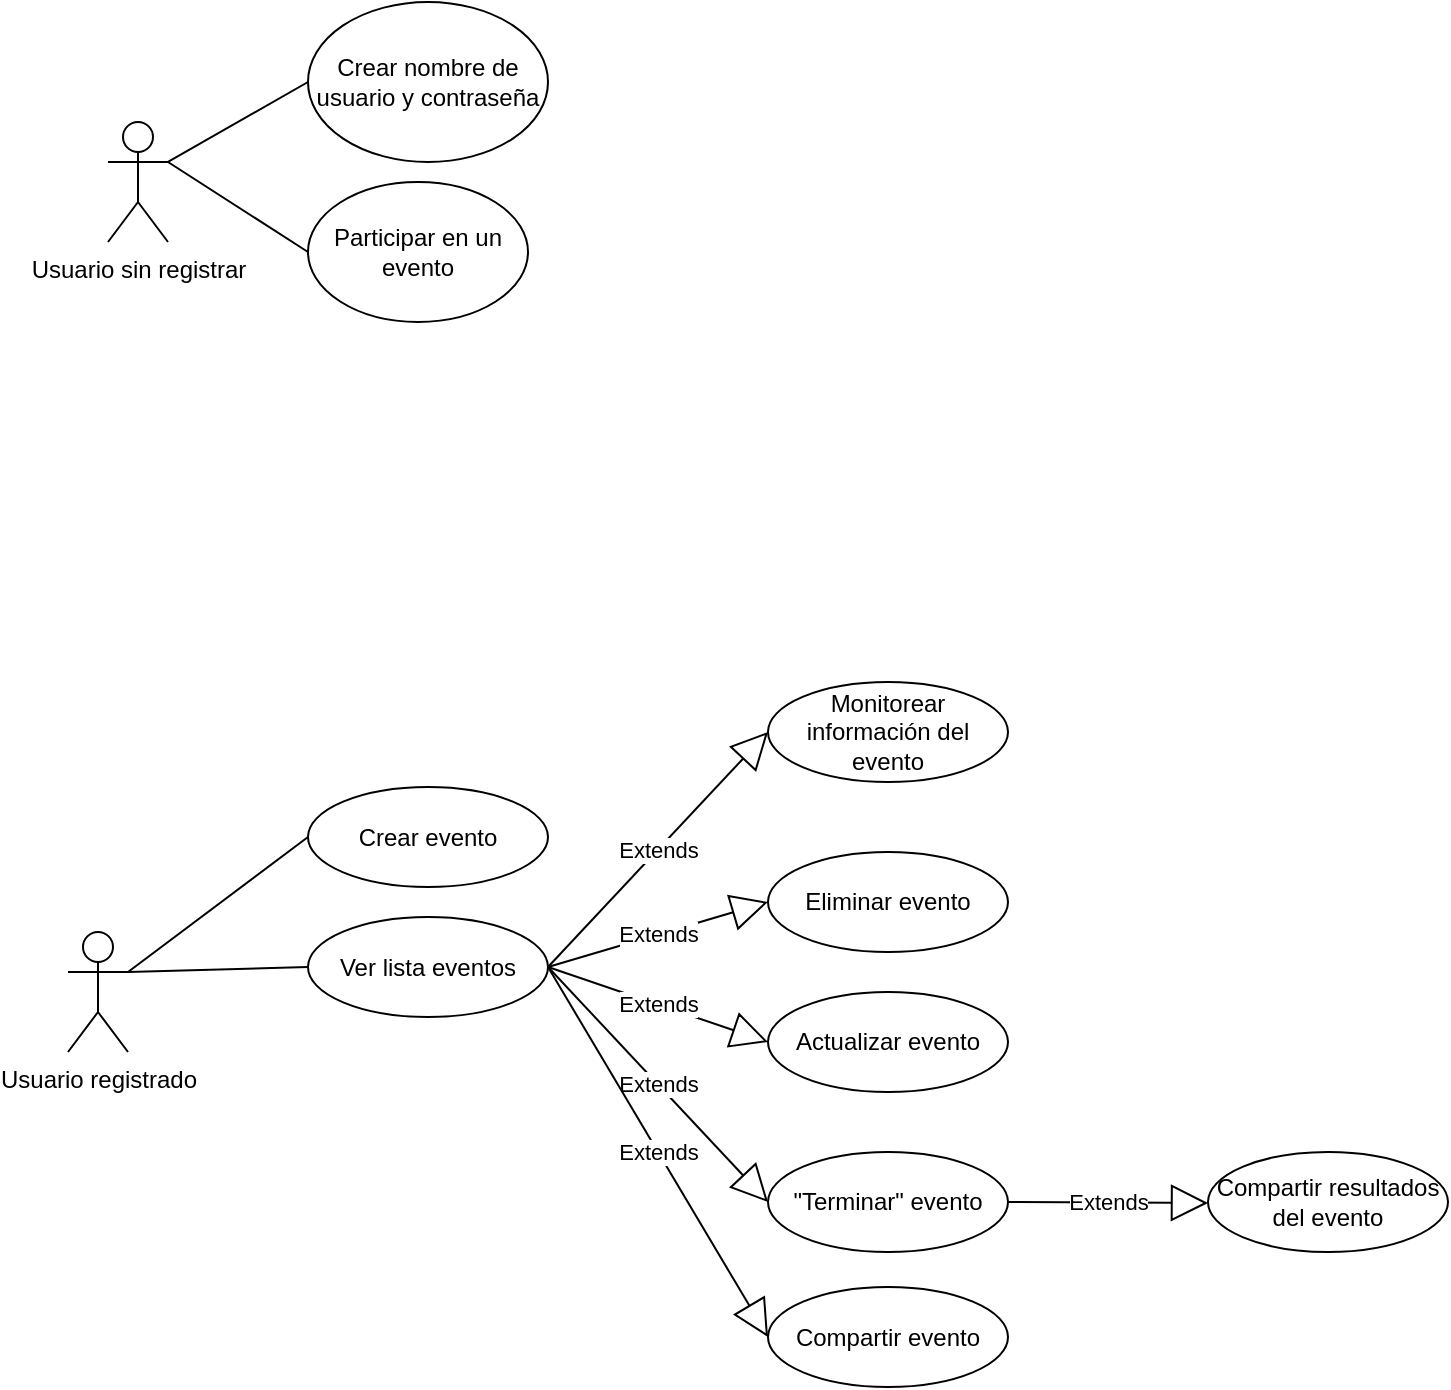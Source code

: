 <mxfile version="14.2.7" type="device" pages="2"><diagram name="Case Diagram" id="42789a77-a242-8287-6e28-9cd8cfd52e62"><mxGraphModel dx="946" dy="620" grid="1" gridSize="10" guides="1" tooltips="1" connect="1" arrows="1" fold="1" page="1" pageScale="1" pageWidth="1100" pageHeight="850" background="#ffffff" math="0" shadow="0"><root><mxCell id="0"/><mxCell id="1" parent="0"/><mxCell id="-mq9P152cLsMuPxio5o3-1" value="Usuario registrado" style="shape=umlActor;verticalLabelPosition=bottom;verticalAlign=top;html=1;outlineConnect=0;" vertex="1" parent="1"><mxGeometry x="150" y="535" width="30" height="60" as="geometry"/></mxCell><mxCell id="-mq9P152cLsMuPxio5o3-2" value="Crear nombre de usuario y contraseña" style="ellipse;whiteSpace=wrap;html=1;" vertex="1" parent="1"><mxGeometry x="270" y="70" width="120" height="80" as="geometry"/></mxCell><mxCell id="-mq9P152cLsMuPxio5o3-5" value="Usuario sin registrar" style="shape=umlActor;verticalLabelPosition=bottom;verticalAlign=top;html=1;outlineConnect=0;" vertex="1" parent="1"><mxGeometry x="170" y="130" width="30" height="60" as="geometry"/></mxCell><mxCell id="-mq9P152cLsMuPxio5o3-8" value="Crear evento" style="ellipse;whiteSpace=wrap;html=1;" vertex="1" parent="1"><mxGeometry x="270" y="462.5" width="120" height="50" as="geometry"/></mxCell><mxCell id="-mq9P152cLsMuPxio5o3-11" value="Participar en un evento" style="ellipse;whiteSpace=wrap;html=1;" vertex="1" parent="1"><mxGeometry x="270" y="160" width="110" height="70" as="geometry"/></mxCell><mxCell id="-mq9P152cLsMuPxio5o3-12" value="Ver lista eventos" style="ellipse;whiteSpace=wrap;html=1;" vertex="1" parent="1"><mxGeometry x="270" y="527.5" width="120" height="50" as="geometry"/></mxCell><mxCell id="-mq9P152cLsMuPxio5o3-15" value="Eliminar evento" style="ellipse;whiteSpace=wrap;html=1;" vertex="1" parent="1"><mxGeometry x="500" y="495" width="120" height="50" as="geometry"/></mxCell><mxCell id="-mq9P152cLsMuPxio5o3-16" value="Actualizar evento" style="ellipse;whiteSpace=wrap;html=1;" vertex="1" parent="1"><mxGeometry x="500" y="565" width="120" height="50" as="geometry"/></mxCell><mxCell id="-mq9P152cLsMuPxio5o3-17" value="&quot;Terminar&quot; evento" style="ellipse;whiteSpace=wrap;html=1;" vertex="1" parent="1"><mxGeometry x="500" y="645" width="120" height="50" as="geometry"/></mxCell><mxCell id="-mq9P152cLsMuPxio5o3-19" value="" style="endArrow=none;html=1;entryX=0;entryY=0.5;entryDx=0;entryDy=0;exitX=1;exitY=0.333;exitDx=0;exitDy=0;exitPerimeter=0;" edge="1" parent="1" source="-mq9P152cLsMuPxio5o3-1" target="-mq9P152cLsMuPxio5o3-8"><mxGeometry width="50" height="50" relative="1" as="geometry"><mxPoint x="90" y="540" as="sourcePoint"/><mxPoint x="140" y="490" as="targetPoint"/></mxGeometry></mxCell><mxCell id="-mq9P152cLsMuPxio5o3-20" value="" style="endArrow=none;html=1;exitX=1;exitY=0.333;exitDx=0;exitDy=0;exitPerimeter=0;entryX=0;entryY=0.5;entryDx=0;entryDy=0;" edge="1" parent="1" source="-mq9P152cLsMuPxio5o3-1" target="-mq9P152cLsMuPxio5o3-12"><mxGeometry width="50" height="50" relative="1" as="geometry"><mxPoint x="490" y="520" as="sourcePoint"/><mxPoint x="540" y="470" as="targetPoint"/></mxGeometry></mxCell><mxCell id="-mq9P152cLsMuPxio5o3-25" value="Extends" style="endArrow=block;endSize=16;endFill=0;html=1;exitX=1;exitY=0.5;exitDx=0;exitDy=0;entryX=0;entryY=0.5;entryDx=0;entryDy=0;" edge="1" parent="1" source="-mq9P152cLsMuPxio5o3-12" target="-mq9P152cLsMuPxio5o3-26"><mxGeometry width="160" relative="1" as="geometry"><mxPoint x="440" y="582.5" as="sourcePoint"/><mxPoint x="600" y="582.5" as="targetPoint"/></mxGeometry></mxCell><mxCell id="-mq9P152cLsMuPxio5o3-26" value="Monitorear información del evento" style="ellipse;whiteSpace=wrap;html=1;" vertex="1" parent="1"><mxGeometry x="500" y="410" width="120" height="50" as="geometry"/></mxCell><mxCell id="-mq9P152cLsMuPxio5o3-27" value="Extends" style="endArrow=block;endSize=16;endFill=0;html=1;exitX=1;exitY=0.5;exitDx=0;exitDy=0;entryX=0;entryY=0.5;entryDx=0;entryDy=0;" edge="1" parent="1" source="-mq9P152cLsMuPxio5o3-12" target="-mq9P152cLsMuPxio5o3-15"><mxGeometry width="160" relative="1" as="geometry"><mxPoint x="400" y="562.5" as="sourcePoint"/><mxPoint x="480" y="522.5" as="targetPoint"/></mxGeometry></mxCell><mxCell id="-mq9P152cLsMuPxio5o3-28" value="Extends" style="endArrow=block;endSize=16;endFill=0;html=1;entryX=0;entryY=0.5;entryDx=0;entryDy=0;" edge="1" parent="1" target="-mq9P152cLsMuPxio5o3-16"><mxGeometry width="160" relative="1" as="geometry"><mxPoint x="390" y="552.5" as="sourcePoint"/><mxPoint x="480" y="492.5" as="targetPoint"/></mxGeometry></mxCell><mxCell id="-mq9P152cLsMuPxio5o3-29" value="Extends" style="endArrow=block;endSize=16;endFill=0;html=1;exitX=1;exitY=0.5;exitDx=0;exitDy=0;entryX=0;entryY=0.5;entryDx=0;entryDy=0;" edge="1" parent="1" source="-mq9P152cLsMuPxio5o3-12" target="-mq9P152cLsMuPxio5o3-17"><mxGeometry width="160" relative="1" as="geometry"><mxPoint x="410" y="572.5" as="sourcePoint"/><mxPoint x="490" y="502.5" as="targetPoint"/></mxGeometry></mxCell><mxCell id="-mq9P152cLsMuPxio5o3-30" value="Compartir evento" style="ellipse;whiteSpace=wrap;html=1;" vertex="1" parent="1"><mxGeometry x="500" y="712.5" width="120" height="50" as="geometry"/></mxCell><mxCell id="-mq9P152cLsMuPxio5o3-31" value="Extends" style="endArrow=block;endSize=16;endFill=0;html=1;exitX=1;exitY=0.5;exitDx=0;exitDy=0;entryX=0;entryY=0.5;entryDx=0;entryDy=0;" edge="1" parent="1" source="-mq9P152cLsMuPxio5o3-12" target="-mq9P152cLsMuPxio5o3-30"><mxGeometry width="160" relative="1" as="geometry"><mxPoint x="400" y="562.5" as="sourcePoint"/><mxPoint x="510" y="680" as="targetPoint"/></mxGeometry></mxCell><mxCell id="-mq9P152cLsMuPxio5o3-32" value="Extends" style="endArrow=block;endSize=16;endFill=0;html=1;exitX=1;exitY=0.5;exitDx=0;exitDy=0;" edge="1" parent="1" source="-mq9P152cLsMuPxio5o3-17"><mxGeometry width="160" relative="1" as="geometry"><mxPoint x="720" y="540" as="sourcePoint"/><mxPoint x="720" y="670.5" as="targetPoint"/></mxGeometry></mxCell><mxCell id="-mq9P152cLsMuPxio5o3-33" value="Compartir resultados del evento" style="ellipse;whiteSpace=wrap;html=1;" vertex="1" parent="1"><mxGeometry x="720" y="645" width="120" height="50" as="geometry"/></mxCell><mxCell id="-mq9P152cLsMuPxio5o3-34" value="" style="endArrow=none;html=1;entryX=0;entryY=0.5;entryDx=0;entryDy=0;exitX=1;exitY=0.333;exitDx=0;exitDy=0;exitPerimeter=0;" edge="1" parent="1" source="-mq9P152cLsMuPxio5o3-5" target="-mq9P152cLsMuPxio5o3-2"><mxGeometry width="50" height="50" relative="1" as="geometry"><mxPoint x="190" y="565" as="sourcePoint"/><mxPoint x="280" y="497.5" as="targetPoint"/></mxGeometry></mxCell><mxCell id="-mq9P152cLsMuPxio5o3-35" value="" style="endArrow=none;html=1;entryX=0;entryY=0.5;entryDx=0;entryDy=0;" edge="1" parent="1" target="-mq9P152cLsMuPxio5o3-11"><mxGeometry width="50" height="50" relative="1" as="geometry"><mxPoint x="200" y="150" as="sourcePoint"/><mxPoint x="280" y="497.5" as="targetPoint"/></mxGeometry></mxCell></root></mxGraphModel></diagram><diagram id="9Cw-mqvdOs1Mie2th5Im" name="Activity Diagram"><mxGraphModel dx="1351" dy="886" grid="1" gridSize="10" guides="1" tooltips="1" connect="1" arrows="1" fold="1" page="1" pageScale="1" pageWidth="850" pageHeight="1100" math="0" shadow="0"><root><mxCell id="wjtSLorc3IJuASH-a26B-0"/><mxCell id="wjtSLorc3IJuASH-a26B-1" parent="wjtSLorc3IJuASH-a26B-0"/><mxCell id="wjtSLorc3IJuASH-a26B-2" value="&lt;p style=&quot;margin: 0px ; margin-top: 4px ; margin-left: 10px ; text-align: left&quot;&gt;&lt;b&gt;act&lt;/b&gt;&amp;nbsp;CreateEvent&lt;/p&gt;" style="html=1;shape=mxgraph.sysml.package;align=left;spacingLeft=5;verticalAlign=top;spacingTop=-3;labelX=135;html=1;overflow=fill;" vertex="1" parent="wjtSLorc3IJuASH-a26B-1"><mxGeometry x="120" y="130" width="850" height="1070" as="geometry"/></mxCell><mxCell id="wjtSLorc3IJuASH-a26B-6" value="user" style="shape=umlFrame;whiteSpace=wrap;html=1;" vertex="1" parent="wjtSLorc3IJuASH-a26B-1"><mxGeometry x="120" y="150" width="270" height="1050" as="geometry"/></mxCell><mxCell id="wjtSLorc3IJuASH-a26B-12" style="edgeStyle=orthogonalEdgeStyle;rounded=0;orthogonalLoop=1;jettySize=auto;html=1;exitX=1;exitY=0.5;exitDx=0;exitDy=0;entryX=0;entryY=0.5;entryDx=0;entryDy=0;" edge="1" parent="wjtSLorc3IJuASH-a26B-1" source="wjtSLorc3IJuASH-a26B-5" target="wjtSLorc3IJuASH-a26B-11"><mxGeometry relative="1" as="geometry"/></mxCell><mxCell id="wjtSLorc3IJuASH-a26B-5" value="Click &quot;Create Event&quot; Button" style="rounded=1;whiteSpace=wrap;html=1;" vertex="1" parent="wjtSLorc3IJuASH-a26B-1"><mxGeometry x="180" y="240" width="110" height="40" as="geometry"/></mxCell><mxCell id="wjtSLorc3IJuASH-a26B-7" value="clientApp" style="shape=umlFrame;whiteSpace=wrap;html=1;" vertex="1" parent="wjtSLorc3IJuASH-a26B-1"><mxGeometry x="390" y="150" width="300" height="1050" as="geometry"/></mxCell><mxCell id="wjtSLorc3IJuASH-a26B-8" value="serverApp" style="shape=umlFrame;whiteSpace=wrap;html=1;" vertex="1" parent="wjtSLorc3IJuASH-a26B-1"><mxGeometry x="690" y="150" width="280" height="1050" as="geometry"/></mxCell><mxCell id="wjtSLorc3IJuASH-a26B-9" value="" style="ellipse;html=1;shape=startState;fillColor=#000000;strokeColor=#ff0000;" vertex="1" parent="wjtSLorc3IJuASH-a26B-1"><mxGeometry x="220" y="160" width="30" height="30" as="geometry"/></mxCell><mxCell id="wjtSLorc3IJuASH-a26B-10" value="" style="edgeStyle=orthogonalEdgeStyle;html=1;verticalAlign=bottom;endArrow=open;endSize=8;strokeColor=#ff0000;" edge="1" source="wjtSLorc3IJuASH-a26B-9" parent="wjtSLorc3IJuASH-a26B-1"><mxGeometry relative="1" as="geometry"><mxPoint x="235" y="240" as="targetPoint"/></mxGeometry></mxCell><mxCell id="wjtSLorc3IJuASH-a26B-14" style="edgeStyle=orthogonalEdgeStyle;rounded=0;orthogonalLoop=1;jettySize=auto;html=1;exitX=0.5;exitY=1;exitDx=0;exitDy=0;entryX=1;entryY=0.5;entryDx=0;entryDy=0;" edge="1" parent="wjtSLorc3IJuASH-a26B-1" source="wjtSLorc3IJuASH-a26B-11" target="wjtSLorc3IJuASH-a26B-13"><mxGeometry relative="1" as="geometry"/></mxCell><mxCell id="wjtSLorc3IJuASH-a26B-11" value="Change view to &quot;New ID Event'&quot; view" style="rounded=1;whiteSpace=wrap;html=1;" vertex="1" parent="wjtSLorc3IJuASH-a26B-1"><mxGeometry x="485" y="240" width="110" height="40" as="geometry"/></mxCell><mxCell id="wjtSLorc3IJuASH-a26B-16" style="edgeStyle=orthogonalEdgeStyle;rounded=0;orthogonalLoop=1;jettySize=auto;html=1;exitX=0.5;exitY=1;exitDx=0;exitDy=0;" edge="1" parent="wjtSLorc3IJuASH-a26B-1" source="wjtSLorc3IJuASH-a26B-13" target="wjtSLorc3IJuASH-a26B-15"><mxGeometry relative="1" as="geometry"/></mxCell><mxCell id="wjtSLorc3IJuASH-a26B-13" value="Fill &quot;New ID Event&quot; with eventname and password" style="rounded=1;whiteSpace=wrap;html=1;" vertex="1" parent="wjtSLorc3IJuASH-a26B-1"><mxGeometry x="180" y="320" width="110" height="40" as="geometry"/></mxCell><mxCell id="wjtSLorc3IJuASH-a26B-20" style="edgeStyle=orthogonalEdgeStyle;rounded=0;orthogonalLoop=1;jettySize=auto;html=1;exitX=1;exitY=0.5;exitDx=0;exitDy=0;entryX=0;entryY=0.5;entryDx=0;entryDy=0;" edge="1" parent="wjtSLorc3IJuASH-a26B-1" source="wjtSLorc3IJuASH-a26B-15" target="wjtSLorc3IJuASH-a26B-17"><mxGeometry relative="1" as="geometry"/></mxCell><mxCell id="wjtSLorc3IJuASH-a26B-15" value="Click submit button" style="rounded=1;whiteSpace=wrap;html=1;" vertex="1" parent="wjtSLorc3IJuASH-a26B-1"><mxGeometry x="180" y="390" width="110" height="40" as="geometry"/></mxCell><mxCell id="wjtSLorc3IJuASH-a26B-17" value="Invalid event info? (Check unique)" style="rhombus;whiteSpace=wrap;html=1;fillColor=#ffffc0;strokeColor=#ff0000;" vertex="1" parent="wjtSLorc3IJuASH-a26B-1"><mxGeometry x="465" y="380" width="80" height="40" as="geometry"/></mxCell><mxCell id="wjtSLorc3IJuASH-a26B-18" value="no" style="edgeStyle=orthogonalEdgeStyle;html=1;align=left;verticalAlign=bottom;endArrow=open;endSize=8;strokeColor=#ff0000;entryX=0;entryY=0.5;entryDx=0;entryDy=0;" edge="1" source="wjtSLorc3IJuASH-a26B-17" parent="wjtSLorc3IJuASH-a26B-1" target="wjtSLorc3IJuASH-a26B-21"><mxGeometry x="-1" relative="1" as="geometry"><mxPoint x="645" y="400" as="targetPoint"/></mxGeometry></mxCell><mxCell id="wjtSLorc3IJuASH-a26B-19" value="yes" style="edgeStyle=orthogonalEdgeStyle;html=1;align=left;verticalAlign=top;endArrow=open;endSize=8;strokeColor=#ff0000;entryX=1;entryY=0.5;entryDx=0;entryDy=0;" edge="1" source="wjtSLorc3IJuASH-a26B-17" parent="wjtSLorc3IJuASH-a26B-1" target="wjtSLorc3IJuASH-a26B-11"><mxGeometry x="-0.913" y="27" relative="1" as="geometry"><mxPoint x="505" y="480" as="targetPoint"/><Array as="points"><mxPoint x="505" y="370"/><mxPoint x="605" y="370"/><mxPoint x="605" y="260"/></Array><mxPoint x="-25" y="17" as="offset"/></mxGeometry></mxCell><mxCell id="wjtSLorc3IJuASH-a26B-24" style="edgeStyle=orthogonalEdgeStyle;rounded=0;orthogonalLoop=1;jettySize=auto;html=1;exitX=0.5;exitY=1;exitDx=0;exitDy=0;entryX=1;entryY=0.5;entryDx=0;entryDy=0;" edge="1" parent="wjtSLorc3IJuASH-a26B-1" source="wjtSLorc3IJuASH-a26B-21" target="wjtSLorc3IJuASH-a26B-22"><mxGeometry relative="1" as="geometry"/></mxCell><mxCell id="wjtSLorc3IJuASH-a26B-21" value="Save ID event to DB" style="rounded=1;whiteSpace=wrap;html=1;" vertex="1" parent="wjtSLorc3IJuASH-a26B-1"><mxGeometry x="785" y="380" width="110" height="40" as="geometry"/></mxCell><mxCell id="wjtSLorc3IJuASH-a26B-27" style="edgeStyle=orthogonalEdgeStyle;rounded=0;orthogonalLoop=1;jettySize=auto;html=1;exitX=0;exitY=0.5;exitDx=0;exitDy=0;entryX=1;entryY=0.5;entryDx=0;entryDy=0;" edge="1" parent="wjtSLorc3IJuASH-a26B-1" source="wjtSLorc3IJuASH-a26B-22" target="wjtSLorc3IJuASH-a26B-25"><mxGeometry relative="1" as="geometry"/></mxCell><mxCell id="wjtSLorc3IJuASH-a26B-22" value="Change view to &quot;Details Event&quot; view" style="rounded=1;whiteSpace=wrap;html=1;" vertex="1" parent="wjtSLorc3IJuASH-a26B-1"><mxGeometry x="450" y="450" width="110" height="40" as="geometry"/></mxCell><mxCell id="wjtSLorc3IJuASH-a26B-28" style="edgeStyle=orthogonalEdgeStyle;rounded=0;orthogonalLoop=1;jettySize=auto;html=1;exitX=0.5;exitY=1;exitDx=0;exitDy=0;entryX=0.5;entryY=0;entryDx=0;entryDy=0;" edge="1" parent="wjtSLorc3IJuASH-a26B-1" source="wjtSLorc3IJuASH-a26B-25" target="wjtSLorc3IJuASH-a26B-26"><mxGeometry relative="1" as="geometry"/></mxCell><mxCell id="wjtSLorc3IJuASH-a26B-25" value="Fill Event Name" style="rounded=1;whiteSpace=wrap;html=1;" vertex="1" parent="wjtSLorc3IJuASH-a26B-1"><mxGeometry x="180" y="460" width="110" height="40" as="geometry"/></mxCell><mxCell id="wjtSLorc3IJuASH-a26B-31" style="edgeStyle=orthogonalEdgeStyle;rounded=0;orthogonalLoop=1;jettySize=auto;html=1;exitX=0.5;exitY=1;exitDx=0;exitDy=0;entryX=0.5;entryY=0;entryDx=0;entryDy=0;" edge="1" parent="wjtSLorc3IJuASH-a26B-1" source="wjtSLorc3IJuASH-a26B-26" target="wjtSLorc3IJuASH-a26B-29"><mxGeometry relative="1" as="geometry"/></mxCell><mxCell id="wjtSLorc3IJuASH-a26B-26" value="Select Potential Dates" style="rounded=1;whiteSpace=wrap;html=1;" vertex="1" parent="wjtSLorc3IJuASH-a26B-1"><mxGeometry x="180" y="530" width="110" height="40" as="geometry"/></mxCell><mxCell id="wjtSLorc3IJuASH-a26B-32" style="edgeStyle=orthogonalEdgeStyle;rounded=0;orthogonalLoop=1;jettySize=auto;html=1;exitX=0.5;exitY=1;exitDx=0;exitDy=0;" edge="1" parent="wjtSLorc3IJuASH-a26B-1" source="wjtSLorc3IJuASH-a26B-29"><mxGeometry relative="1" as="geometry"><mxPoint x="235" y="650" as="targetPoint"/></mxGeometry></mxCell><mxCell id="wjtSLorc3IJuASH-a26B-29" value="Select Potential Dates" style="rounded=1;whiteSpace=wrap;html=1;" vertex="1" parent="wjtSLorc3IJuASH-a26B-1"><mxGeometry x="180" y="590" width="110" height="40" as="geometry"/></mxCell><mxCell id="wjtSLorc3IJuASH-a26B-36" value="Add hours?" style="rhombus;whiteSpace=wrap;html=1;fillColor=#ffffc0;strokeColor=#ff0000;" vertex="1" parent="wjtSLorc3IJuASH-a26B-1"><mxGeometry x="193" y="650" width="80" height="40" as="geometry"/></mxCell><mxCell id="wjtSLorc3IJuASH-a26B-37" value="no" style="edgeStyle=orthogonalEdgeStyle;html=1;align=left;verticalAlign=bottom;endArrow=open;endSize=8;strokeColor=#ff0000;entryX=1;entryY=0.5;entryDx=0;entryDy=0;exitX=1;exitY=0.5;exitDx=0;exitDy=0;" edge="1" source="wjtSLorc3IJuASH-a26B-36" parent="wjtSLorc3IJuASH-a26B-1" target="wjtSLorc3IJuASH-a26B-49"><mxGeometry x="-0.723" y="20" relative="1" as="geometry"><mxPoint x="373" y="670" as="targetPoint"/><mxPoint x="280" y="670" as="sourcePoint"/><Array as="points"><mxPoint x="330" y="670"/><mxPoint x="330" y="840"/></Array><mxPoint as="offset"/></mxGeometry></mxCell><mxCell id="wjtSLorc3IJuASH-a26B-38" value="yes" style="edgeStyle=orthogonalEdgeStyle;html=1;align=left;verticalAlign=top;endArrow=open;endSize=8;strokeColor=#ff0000;" edge="1" source="wjtSLorc3IJuASH-a26B-36" parent="wjtSLorc3IJuASH-a26B-1"><mxGeometry x="-1" relative="1" as="geometry"><mxPoint x="233" y="750" as="targetPoint"/></mxGeometry></mxCell><mxCell id="wjtSLorc3IJuASH-a26B-40" value="Invalid event info?" style="rhombus;whiteSpace=wrap;html=1;fillColor=#ffffc0;strokeColor=#ff0000;" vertex="1" parent="wjtSLorc3IJuASH-a26B-1"><mxGeometry x="470" y="560" width="80" height="40" as="geometry"/></mxCell><mxCell id="wjtSLorc3IJuASH-a26B-41" value="no" style="edgeStyle=orthogonalEdgeStyle;html=1;align=left;verticalAlign=bottom;endArrow=open;endSize=8;strokeColor=#ff0000;entryX=0;entryY=0.75;entryDx=0;entryDy=0;" edge="1" source="wjtSLorc3IJuASH-a26B-40" parent="wjtSLorc3IJuASH-a26B-1" target="wjtSLorc3IJuASH-a26B-45"><mxGeometry x="-1" relative="1" as="geometry"><mxPoint x="650" y="580" as="targetPoint"/></mxGeometry></mxCell><mxCell id="wjtSLorc3IJuASH-a26B-42" value="yes" style="edgeStyle=orthogonalEdgeStyle;html=1;align=left;verticalAlign=top;endArrow=open;endSize=8;strokeColor=#ff0000;entryX=1;entryY=0.5;entryDx=0;entryDy=0;" edge="1" source="wjtSLorc3IJuASH-a26B-40" parent="wjtSLorc3IJuASH-a26B-1" target="wjtSLorc3IJuASH-a26B-22"><mxGeometry x="-0.312" relative="1" as="geometry"><mxPoint x="510" y="660" as="targetPoint"/><mxPoint as="offset"/></mxGeometry></mxCell><mxCell id="wjtSLorc3IJuASH-a26B-43" value="Select Open Hours" style="rounded=1;whiteSpace=wrap;html=1;fillColor=#dae8fc;strokeColor=#6c8ebf;" vertex="1" parent="wjtSLorc3IJuASH-a26B-1"><mxGeometry x="180" y="750" width="110" height="40" as="geometry"/></mxCell><mxCell id="wjtSLorc3IJuASH-a26B-47" style="edgeStyle=orthogonalEdgeStyle;rounded=0;orthogonalLoop=1;jettySize=auto;html=1;exitX=0.5;exitY=1;exitDx=0;exitDy=0;" edge="1" parent="wjtSLorc3IJuASH-a26B-1" source="wjtSLorc3IJuASH-a26B-45" target="wjtSLorc3IJuASH-a26B-46"><mxGeometry relative="1" as="geometry"/></mxCell><mxCell id="wjtSLorc3IJuASH-a26B-45" value="Save event to DB" style="rounded=1;whiteSpace=wrap;html=1;" vertex="1" parent="wjtSLorc3IJuASH-a26B-1"><mxGeometry x="785" y="550" width="110" height="40" as="geometry"/></mxCell><mxCell id="wjtSLorc3IJuASH-a26B-58" style="edgeStyle=orthogonalEdgeStyle;rounded=0;orthogonalLoop=1;jettySize=auto;html=1;exitX=0.5;exitY=1;exitDx=0;exitDy=0;entryX=0.5;entryY=0;entryDx=0;entryDy=0;" edge="1" parent="wjtSLorc3IJuASH-a26B-1" source="wjtSLorc3IJuASH-a26B-46" target="wjtSLorc3IJuASH-a26B-51"><mxGeometry relative="1" as="geometry"/></mxCell><mxCell id="wjtSLorc3IJuASH-a26B-46" value="Return unique URL" style="rounded=1;whiteSpace=wrap;html=1;" vertex="1" parent="wjtSLorc3IJuASH-a26B-1"><mxGeometry x="785" y="630" width="110" height="40" as="geometry"/></mxCell><mxCell id="wjtSLorc3IJuASH-a26B-55" style="edgeStyle=orthogonalEdgeStyle;rounded=0;orthogonalLoop=1;jettySize=auto;html=1;exitX=0.5;exitY=1;exitDx=0;exitDy=0;entryX=0.5;entryY=0;entryDx=0;entryDy=0;" edge="1" parent="wjtSLorc3IJuASH-a26B-1" source="wjtSLorc3IJuASH-a26B-49" target="wjtSLorc3IJuASH-a26B-52"><mxGeometry relative="1" as="geometry"/></mxCell><mxCell id="wjtSLorc3IJuASH-a26B-49" value="Check Event Information" style="rounded=1;whiteSpace=wrap;html=1;" vertex="1" parent="wjtSLorc3IJuASH-a26B-1"><mxGeometry x="180" y="820" width="110" height="40" as="geometry"/></mxCell><mxCell id="wjtSLorc3IJuASH-a26B-50" style="edgeStyle=orthogonalEdgeStyle;rounded=0;orthogonalLoop=1;jettySize=auto;html=1;exitX=0.5;exitY=1;exitDx=0;exitDy=0;" edge="1" parent="wjtSLorc3IJuASH-a26B-1" source="wjtSLorc3IJuASH-a26B-43" target="wjtSLorc3IJuASH-a26B-49"><mxGeometry relative="1" as="geometry"><mxPoint x="470" y="580" as="targetPoint"/><mxPoint x="235" y="790" as="sourcePoint"/></mxGeometry></mxCell><mxCell id="wjtSLorc3IJuASH-a26B-72" style="edgeStyle=orthogonalEdgeStyle;rounded=0;orthogonalLoop=1;jettySize=auto;html=1;exitX=0.5;exitY=1;exitDx=0;exitDy=0;entryX=0.5;entryY=0;entryDx=0;entryDy=0;" edge="1" parent="wjtSLorc3IJuASH-a26B-1" source="wjtSLorc3IJuASH-a26B-51" target="wjtSLorc3IJuASH-a26B-69"><mxGeometry relative="1" as="geometry"/></mxCell><mxCell id="wjtSLorc3IJuASH-a26B-51" value="Change view to &quot;Share/Details Event&quot; view" style="rounded=1;whiteSpace=wrap;html=1;fillColor=#dae8fc;strokeColor=#6c8ebf;" vertex="1" parent="wjtSLorc3IJuASH-a26B-1"><mxGeometry x="485" y="1060" width="110" height="40" as="geometry"/></mxCell><mxCell id="wjtSLorc3IJuASH-a26B-52" value="Correct information?" style="rhombus;whiteSpace=wrap;html=1;fillColor=#ffffc0;strokeColor=#ff0000;" vertex="1" parent="wjtSLorc3IJuASH-a26B-1"><mxGeometry x="193" y="880" width="80" height="40" as="geometry"/></mxCell><mxCell id="wjtSLorc3IJuASH-a26B-53" value="no" style="edgeStyle=orthogonalEdgeStyle;html=1;align=left;verticalAlign=bottom;endArrow=open;endSize=8;strokeColor=#ff0000;entryX=0;entryY=0.5;entryDx=0;entryDy=0;" edge="1" source="wjtSLorc3IJuASH-a26B-52" parent="wjtSLorc3IJuASH-a26B-1" target="wjtSLorc3IJuASH-a26B-25"><mxGeometry x="-1" relative="1" as="geometry"><mxPoint x="373" y="900" as="targetPoint"/><Array as="points"><mxPoint x="150" y="900"/><mxPoint x="150" y="480"/></Array></mxGeometry></mxCell><mxCell id="wjtSLorc3IJuASH-a26B-54" value="yes" style="edgeStyle=orthogonalEdgeStyle;html=1;align=left;verticalAlign=top;endArrow=open;endSize=8;strokeColor=#ff0000;" edge="1" source="wjtSLorc3IJuASH-a26B-52" parent="wjtSLorc3IJuASH-a26B-1"><mxGeometry x="-1" relative="1" as="geometry"><mxPoint x="233" y="980" as="targetPoint"/></mxGeometry></mxCell><mxCell id="wjtSLorc3IJuASH-a26B-57" style="edgeStyle=orthogonalEdgeStyle;rounded=0;orthogonalLoop=1;jettySize=auto;html=1;exitX=1;exitY=0.5;exitDx=0;exitDy=0;entryX=0.5;entryY=1;entryDx=0;entryDy=0;" edge="1" parent="wjtSLorc3IJuASH-a26B-1" source="wjtSLorc3IJuASH-a26B-56" target="wjtSLorc3IJuASH-a26B-40"><mxGeometry relative="1" as="geometry"/></mxCell><mxCell id="wjtSLorc3IJuASH-a26B-56" value="Click &quot;Submit Event&quot;" style="rounded=1;whiteSpace=wrap;html=1;" vertex="1" parent="wjtSLorc3IJuASH-a26B-1"><mxGeometry x="178" y="980" width="110" height="40" as="geometry"/></mxCell><mxCell id="wjtSLorc3IJuASH-a26B-69" value="" style="ellipse;html=1;shape=endState;fillColor=#000000;strokeColor=#ff0000;" vertex="1" parent="wjtSLorc3IJuASH-a26B-1"><mxGeometry x="525" y="1130" width="30" height="30" as="geometry"/></mxCell></root></mxGraphModel></diagram></mxfile>